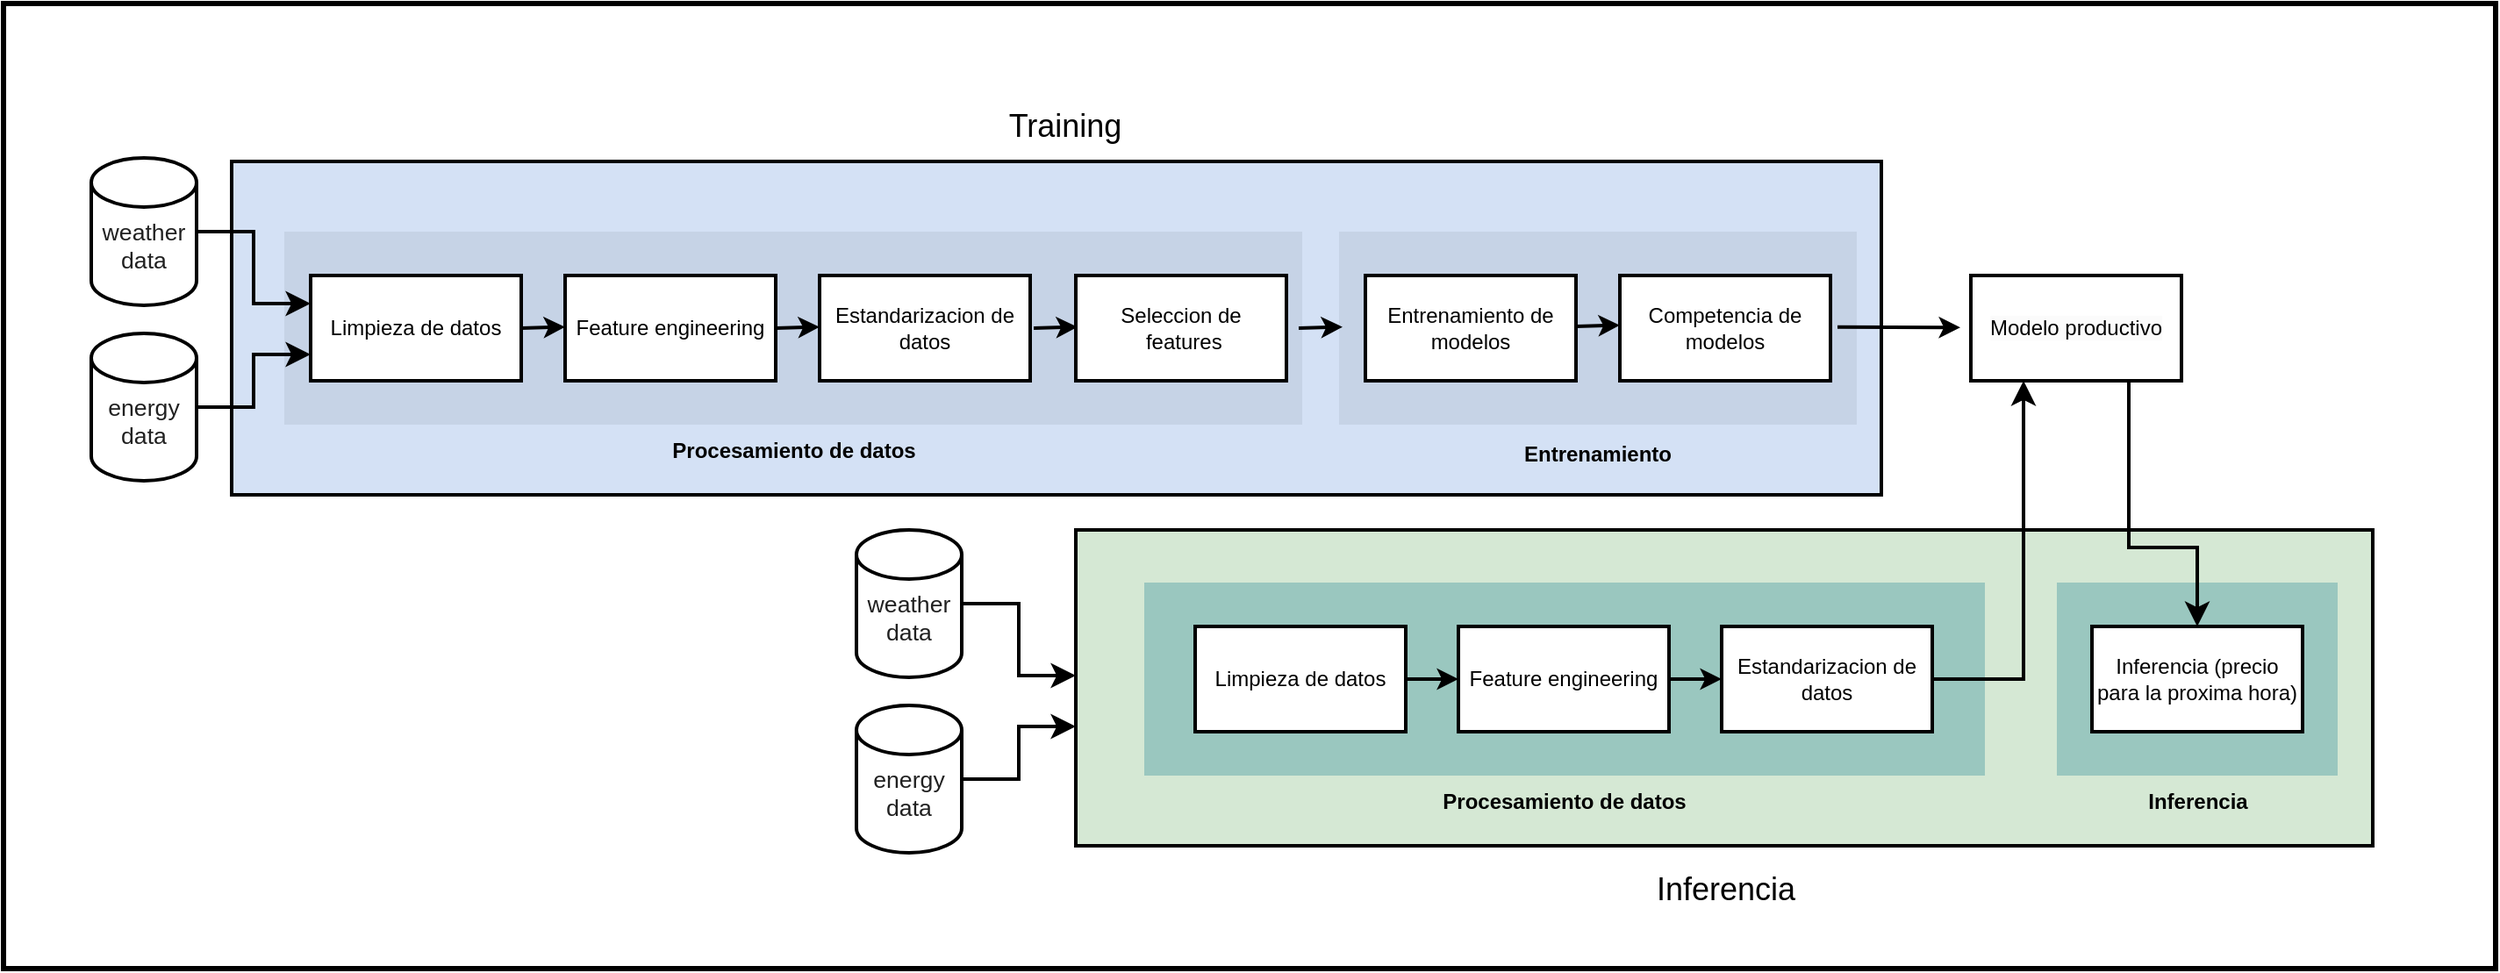 <mxfile version="21.6.8" type="device" pages="2">
  <diagram name="ML Pipelines" id="c7488fd3-1785-93aa-aadb-54a6760d102a">
    <mxGraphModel dx="1774" dy="1134" grid="1" gridSize="10" guides="1" tooltips="1" connect="1" arrows="1" fold="1" page="1" pageScale="1" pageWidth="1100" pageHeight="850" background="none" math="0" shadow="0">
      <root>
        <mxCell id="0" />
        <mxCell id="1" parent="0" />
        <mxCell id="Dt2uYkMpzI3F6ATibecE-1" value="" style="rounded=0;whiteSpace=wrap;html=1;fontFamily=Helvetica;fontSize=11;fontColor=default;strokeWidth=3;" vertex="1" parent="1">
          <mxGeometry x="30" y="20" width="1420" height="550" as="geometry" />
        </mxCell>
        <mxCell id="lE516W9BrcNPGL-mXA1g-10" value="" style="rounded=0;whiteSpace=wrap;html=1;fillColor=#d5e8d4;strokeWidth=2;" vertex="1" parent="1">
          <mxGeometry x="641" y="320" width="739" height="180" as="geometry" />
        </mxCell>
        <mxCell id="lE516W9BrcNPGL-mXA1g-12" value="" style="rounded=0;whiteSpace=wrap;html=1;fillColor=#9AC7BF;strokeColor=none;" vertex="1" parent="1">
          <mxGeometry x="1200" y="350" width="160" height="110" as="geometry" />
        </mxCell>
        <mxCell id="lE516W9BrcNPGL-mXA1g-8" value="" style="rounded=0;whiteSpace=wrap;html=1;fillColor=#9AC7BF;strokeColor=none;" vertex="1" parent="1">
          <mxGeometry x="680" y="350" width="479" height="110" as="geometry" />
        </mxCell>
        <mxCell id="Ns5SPeqArCk4n_GNvCZ8-6" value="&lt;meta charset=&quot;utf-8&quot;&gt;&lt;span style=&quot;color: rgb(0, 0, 0); font-family: Helvetica; font-size: 12px; font-style: normal; font-variant-ligatures: normal; font-variant-caps: normal; font-weight: 400; letter-spacing: normal; orphans: 2; text-align: center; text-indent: 0px; text-transform: none; widows: 2; word-spacing: 0px; -webkit-text-stroke-width: 0px; white-space: normal; background-color: rgb(251, 251, 251); text-decoration-thickness: initial; text-decoration-style: initial; text-decoration-color: initial; display: inline !important; float: none;&quot;&gt;Procesamiento de datos&lt;/span&gt;" style="rounded=0;whiteSpace=wrap;html=1;fillColor=#D4E1F5;strokeWidth=2;" parent="1" vertex="1">
          <mxGeometry x="160" y="110" width="940" height="190" as="geometry" />
        </mxCell>
        <mxCell id="Ns5SPeqArCk4n_GNvCZ8-5" value="" style="rounded=0;whiteSpace=wrap;html=1;fillColor=#C6D3E6;strokeColor=none;" parent="1" vertex="1">
          <mxGeometry x="190" y="150" width="580" height="110" as="geometry" />
        </mxCell>
        <mxCell id="Ns5SPeqArCk4n_GNvCZ8-4" value="" style="rounded=0;whiteSpace=wrap;html=1;fillColor=#C6D3E6;strokeColor=none;" parent="1" vertex="1">
          <mxGeometry x="791" y="150" width="295" height="110" as="geometry" />
        </mxCell>
        <mxCell id="O4P7K5hmGUn1pUFxMcrv-15" value="Limpieza de datos" style="rounded=0;whiteSpace=wrap;html=1;strokeWidth=2;" parent="1" vertex="1">
          <mxGeometry x="205" y="175" width="120" height="60" as="geometry" />
        </mxCell>
        <mxCell id="O4P7K5hmGUn1pUFxMcrv-17" value="Entrenamiento de modelos" style="rounded=0;whiteSpace=wrap;html=1;strokeWidth=2;" parent="1" vertex="1">
          <mxGeometry x="806" y="175" width="120" height="60" as="geometry" />
        </mxCell>
        <mxCell id="O4P7K5hmGUn1pUFxMcrv-18" value="Competencia de modelos" style="rounded=0;whiteSpace=wrap;html=1;strokeWidth=2;" parent="1" vertex="1">
          <mxGeometry x="951" y="175" width="120" height="60" as="geometry" />
        </mxCell>
        <mxCell id="O4P7K5hmGUn1pUFxMcrv-26" value="&lt;div&gt;&lt;span style=&quot;caret-color: rgb(0, 0, 0); text-align: start;&quot;&gt;&lt;span style=&quot;font-family: &amp;quot;Proxima Nova&amp;quot;, sans-serif; color: rgb(33, 33, 33); background-color: transparent; font-variant-alternates: normal; font-variant-numeric: normal; font-variant-east-asian: normal; font-variant-position: normal; vertical-align: baseline; white-space-collapse: preserve; font-size: 10pt;&quot;&gt;&lt;br&gt;&lt;/span&gt;&lt;/span&gt;&lt;/div&gt;&lt;span style=&quot;caret-color: rgb(0, 0, 0); text-align: start;&quot; id=&quot;docs-internal-guid-1a55de5e-7fff-5069-81a9-9959cb068317&quot;&gt;&lt;span style=&quot;font-family: &amp;quot;Proxima Nova&amp;quot;, sans-serif; color: rgb(33, 33, 33); background-color: transparent; font-variant-alternates: normal; font-variant-numeric: normal; font-variant-east-asian: normal; font-variant-position: normal; vertical-align: baseline; white-space-collapse: preserve; font-size: 10pt;&quot;&gt;weather&lt;/span&gt;&lt;/span&gt;&lt;div&gt;&lt;span style=&quot;caret-color: rgb(0, 0, 0); text-align: start;&quot;&gt;&lt;span style=&quot;font-family: &amp;quot;Proxima Nova&amp;quot;, sans-serif; color: rgb(33, 33, 33); background-color: transparent; font-variant-alternates: normal; font-variant-numeric: normal; font-variant-east-asian: normal; font-variant-position: normal; vertical-align: baseline; white-space-collapse: preserve; font-size: 10pt;&quot;&gt;data&lt;/span&gt;&lt;/span&gt;&lt;/div&gt;" style="strokeWidth=2;html=1;shape=mxgraph.flowchart.database;whiteSpace=wrap;" parent="1" vertex="1">
          <mxGeometry x="80" y="108" width="60" height="84" as="geometry" />
        </mxCell>
        <mxCell id="Ns5SPeqArCk4n_GNvCZ8-1" value="Feature engineering" style="rounded=0;whiteSpace=wrap;html=1;strokeWidth=2;" parent="1" vertex="1">
          <mxGeometry x="350" y="175" width="120" height="60" as="geometry" />
        </mxCell>
        <mxCell id="Ns5SPeqArCk4n_GNvCZ8-2" value="Seleccion de&lt;div&gt;&amp;nbsp;features&lt;/div&gt;" style="rounded=0;whiteSpace=wrap;html=1;strokeWidth=2;" parent="1" vertex="1">
          <mxGeometry x="641" y="175" width="120" height="60" as="geometry" />
        </mxCell>
        <mxCell id="Ns5SPeqArCk4n_GNvCZ8-3" value="Estandarizacion de datos" style="rounded=0;whiteSpace=wrap;html=1;strokeWidth=2;" parent="1" vertex="1">
          <mxGeometry x="495" y="175" width="120" height="60" as="geometry" />
        </mxCell>
        <mxCell id="Ns5SPeqArCk4n_GNvCZ8-19" value="Inferencia (precio para la proxima hora)" style="rounded=0;whiteSpace=wrap;html=1;strokeWidth=2;" parent="1" vertex="1">
          <mxGeometry x="1220" y="375" width="120" height="60" as="geometry" />
        </mxCell>
        <mxCell id="wfwtlIem_5rFGvwStvW3-1" value="&lt;font style=&quot;font-size: 18px;&quot;&gt;Training&lt;/font&gt;" style="text;html=1;align=center;verticalAlign=middle;whiteSpace=wrap;rounded=0;" parent="1" vertex="1">
          <mxGeometry x="605" y="80" width="60" height="20" as="geometry" />
        </mxCell>
        <mxCell id="wfwtlIem_5rFGvwStvW3-4" value="" style="endArrow=classic;html=1;rounded=0;exitX=1;exitY=0.5;exitDx=0;exitDy=0;strokeWidth=2;" parent="1" source="O4P7K5hmGUn1pUFxMcrv-15" edge="1">
          <mxGeometry width="50" height="50" relative="1" as="geometry">
            <mxPoint x="330" y="204.33" as="sourcePoint" />
            <mxPoint x="350" y="204.33" as="targetPoint" />
          </mxGeometry>
        </mxCell>
        <mxCell id="wfwtlIem_5rFGvwStvW3-5" value="&lt;b&gt;Procesamiento de datos&lt;/b&gt;" style="text;html=1;align=center;verticalAlign=middle;whiteSpace=wrap;rounded=0;" parent="1" vertex="1">
          <mxGeometry x="367.5" y="260" width="225" height="30" as="geometry" />
        </mxCell>
        <mxCell id="wfwtlIem_5rFGvwStvW3-6" value="&lt;b&gt;Entrenamiento&lt;/b&gt;" style="text;html=1;align=center;verticalAlign=middle;whiteSpace=wrap;rounded=0;" parent="1" vertex="1">
          <mxGeometry x="856" y="262" width="165" height="30" as="geometry" />
        </mxCell>
        <mxCell id="wfwtlIem_5rFGvwStvW3-7" value="" style="endArrow=classic;html=1;rounded=0;exitX=1;exitY=0.5;exitDx=0;exitDy=0;strokeWidth=2;" parent="1" edge="1">
          <mxGeometry width="50" height="50" relative="1" as="geometry">
            <mxPoint x="470" y="205" as="sourcePoint" />
            <mxPoint x="495" y="204.33" as="targetPoint" />
          </mxGeometry>
        </mxCell>
        <mxCell id="wfwtlIem_5rFGvwStvW3-8" value="" style="endArrow=classic;html=1;rounded=0;exitX=1;exitY=0.5;exitDx=0;exitDy=0;strokeWidth=2;" parent="1" edge="1">
          <mxGeometry width="50" height="50" relative="1" as="geometry">
            <mxPoint x="617" y="205" as="sourcePoint" />
            <mxPoint x="642" y="204.33" as="targetPoint" />
          </mxGeometry>
        </mxCell>
        <mxCell id="wfwtlIem_5rFGvwStvW3-9" value="" style="endArrow=classic;html=1;rounded=0;exitX=1;exitY=0.5;exitDx=0;exitDy=0;strokeWidth=2;" parent="1" edge="1">
          <mxGeometry width="50" height="50" relative="1" as="geometry">
            <mxPoint x="768" y="205" as="sourcePoint" />
            <mxPoint x="793" y="204.33" as="targetPoint" />
          </mxGeometry>
        </mxCell>
        <mxCell id="wfwtlIem_5rFGvwStvW3-10" value="" style="endArrow=classic;html=1;rounded=0;exitX=1;exitY=0.5;exitDx=0;exitDy=0;strokeWidth=2;" parent="1" edge="1">
          <mxGeometry width="50" height="50" relative="1" as="geometry">
            <mxPoint x="926" y="204" as="sourcePoint" />
            <mxPoint x="951" y="203.33" as="targetPoint" />
          </mxGeometry>
        </mxCell>
        <mxCell id="wfwtlIem_5rFGvwStvW3-12" value="" style="endArrow=classic;html=1;rounded=0;strokeWidth=2;" parent="1" edge="1">
          <mxGeometry width="50" height="50" relative="1" as="geometry">
            <mxPoint x="1075" y="204.33" as="sourcePoint" />
            <mxPoint x="1145" y="204.66" as="targetPoint" />
          </mxGeometry>
        </mxCell>
        <mxCell id="wfwtlIem_5rFGvwStvW3-13" value="&lt;meta charset=&quot;utf-8&quot;&gt;&lt;span style=&quot;color: rgb(0, 0, 0); font-family: Helvetica; font-size: 12px; font-style: normal; font-variant-ligatures: normal; font-variant-caps: normal; font-weight: 400; letter-spacing: normal; orphans: 2; text-align: center; text-indent: 0px; text-transform: none; widows: 2; word-spacing: 0px; -webkit-text-stroke-width: 0px; white-space: normal; background-color: rgb(251, 251, 251); text-decoration-thickness: initial; text-decoration-style: initial; text-decoration-color: initial; display: inline !important; float: none;&quot;&gt;Modelo productivo&lt;/span&gt;" style="rounded=0;whiteSpace=wrap;html=1;strokeWidth=2;" parent="1" vertex="1">
          <mxGeometry x="1151" y="175" width="120" height="60" as="geometry" />
        </mxCell>
        <mxCell id="wfwtlIem_5rFGvwStvW3-14" value="" style="edgeStyle=elbowEdgeStyle;elbow=vertical;endArrow=classic;html=1;curved=0;rounded=0;endSize=8;startSize=8;entryX=0.5;entryY=0;entryDx=0;entryDy=0;exitX=0.75;exitY=1;exitDx=0;exitDy=0;strokeWidth=2;" parent="1" source="wfwtlIem_5rFGvwStvW3-13" target="Ns5SPeqArCk4n_GNvCZ8-19" edge="1">
          <mxGeometry width="50" height="50" relative="1" as="geometry">
            <mxPoint x="1370" y="160" as="sourcePoint" />
            <mxPoint x="1420" y="110" as="targetPoint" />
            <Array as="points">
              <mxPoint x="1310" y="330" />
            </Array>
          </mxGeometry>
        </mxCell>
        <mxCell id="wfwtlIem_5rFGvwStvW3-15" value="Limpieza de datos" style="rounded=0;whiteSpace=wrap;html=1;strokeWidth=2;" parent="1" vertex="1">
          <mxGeometry x="709" y="375" width="120" height="60" as="geometry" />
        </mxCell>
        <mxCell id="lE516W9BrcNPGL-mXA1g-9" style="edgeStyle=orthogonalEdgeStyle;shape=connector;rounded=0;orthogonalLoop=1;jettySize=auto;html=1;entryX=0;entryY=0.5;entryDx=0;entryDy=0;labelBackgroundColor=default;strokeColor=default;strokeWidth=2;fontFamily=Helvetica;fontSize=11;fontColor=default;endArrow=classic;" edge="1" parent="1" source="wfwtlIem_5rFGvwStvW3-16" target="wfwtlIem_5rFGvwStvW3-17">
          <mxGeometry relative="1" as="geometry" />
        </mxCell>
        <mxCell id="wfwtlIem_5rFGvwStvW3-16" value="Feature engineering" style="rounded=0;whiteSpace=wrap;html=1;strokeWidth=2;" parent="1" vertex="1">
          <mxGeometry x="859" y="375" width="120" height="60" as="geometry" />
        </mxCell>
        <mxCell id="wfwtlIem_5rFGvwStvW3-17" value="Estandarizacion de datos" style="rounded=0;whiteSpace=wrap;html=1;strokeWidth=2;" parent="1" vertex="1">
          <mxGeometry x="1009" y="375" width="120" height="60" as="geometry" />
        </mxCell>
        <mxCell id="wfwtlIem_5rFGvwStvW3-18" value="" style="endArrow=classic;html=1;rounded=0;exitX=1;exitY=0.5;exitDx=0;exitDy=0;strokeWidth=2;entryX=0;entryY=0.5;entryDx=0;entryDy=0;" parent="1" source="wfwtlIem_5rFGvwStvW3-15" edge="1" target="wfwtlIem_5rFGvwStvW3-16">
          <mxGeometry width="50" height="50" relative="1" as="geometry">
            <mxPoint x="774" y="154.33" as="sourcePoint" />
            <mxPoint x="794" y="154.33" as="targetPoint" />
          </mxGeometry>
        </mxCell>
        <mxCell id="wfwtlIem_5rFGvwStvW3-20" value="" style="edgeStyle=segmentEdgeStyle;endArrow=classic;html=1;curved=0;rounded=0;endSize=8;startSize=8;strokeWidth=2;exitX=1;exitY=0.5;exitDx=0;exitDy=0;entryX=0.25;entryY=1;entryDx=0;entryDy=0;" parent="1" edge="1" target="wfwtlIem_5rFGvwStvW3-13" source="wfwtlIem_5rFGvwStvW3-17">
          <mxGeometry width="50" height="50" relative="1" as="geometry">
            <mxPoint x="1101" y="380" as="sourcePoint" />
            <mxPoint x="1170" y="240" as="targetPoint" />
          </mxGeometry>
        </mxCell>
        <mxCell id="wfwtlIem_5rFGvwStvW3-21" value="&lt;div&gt;&lt;span style=&quot;caret-color: rgb(0, 0, 0); text-align: start;&quot;&gt;&lt;span style=&quot;font-family: &amp;quot;Proxima Nova&amp;quot;, sans-serif; color: rgb(33, 33, 33); background-color: transparent; font-variant-alternates: normal; font-variant-numeric: normal; font-variant-east-asian: normal; font-variant-position: normal; vertical-align: baseline; white-space-collapse: preserve; font-size: 10pt;&quot;&gt;&lt;br&gt;&lt;/span&gt;&lt;/span&gt;&lt;/div&gt;&lt;div&gt;&lt;span style=&quot;caret-color: rgb(0, 0, 0); text-align: start;&quot;&gt;&lt;span style=&quot;font-family: &amp;quot;Proxima Nova&amp;quot;, sans-serif; color: rgb(33, 33, 33); background-color: transparent; font-variant-alternates: normal; font-variant-numeric: normal; font-variant-east-asian: normal; font-variant-position: normal; vertical-align: baseline; white-space-collapse: preserve; font-size: 10pt;&quot;&gt;energy&lt;/span&gt;&lt;/span&gt;&lt;/div&gt;&lt;div&gt;&lt;span style=&quot;caret-color: rgb(0, 0, 0); text-align: start;&quot;&gt;&lt;span style=&quot;font-family: &amp;quot;Proxima Nova&amp;quot;, sans-serif; color: rgb(33, 33, 33); background-color: transparent; font-variant-alternates: normal; font-variant-numeric: normal; font-variant-east-asian: normal; font-variant-position: normal; vertical-align: baseline; white-space-collapse: preserve; font-size: 10pt;&quot;&gt;data&lt;/span&gt;&lt;/span&gt;&lt;/div&gt;" style="strokeWidth=2;html=1;shape=mxgraph.flowchart.database;whiteSpace=wrap;" parent="1" vertex="1">
          <mxGeometry x="80" y="208" width="60" height="84" as="geometry" />
        </mxCell>
        <mxCell id="wfwtlIem_5rFGvwStvW3-22" value="" style="edgeStyle=elbowEdgeStyle;elbow=horizontal;endArrow=classic;html=1;curved=0;rounded=0;endSize=8;startSize=8;entryX=0;entryY=0.25;entryDx=0;entryDy=0;strokeWidth=2;exitX=1;exitY=0.5;exitDx=0;exitDy=0;exitPerimeter=0;" parent="1" edge="1" source="O4P7K5hmGUn1pUFxMcrv-26">
          <mxGeometry width="50" height="50" relative="1" as="geometry">
            <mxPoint x="160" y="151" as="sourcePoint" />
            <mxPoint x="205" y="191" as="targetPoint" />
          </mxGeometry>
        </mxCell>
        <mxCell id="wfwtlIem_5rFGvwStvW3-24" value="" style="edgeStyle=elbowEdgeStyle;elbow=horizontal;endArrow=classic;html=1;curved=0;rounded=0;endSize=8;startSize=8;entryX=0;entryY=0.75;entryDx=0;entryDy=0;exitX=1;exitY=0.5;exitDx=0;exitDy=0;exitPerimeter=0;strokeWidth=2;" parent="1" source="wfwtlIem_5rFGvwStvW3-21" target="O4P7K5hmGUn1pUFxMcrv-15" edge="1">
          <mxGeometry width="50" height="50" relative="1" as="geometry">
            <mxPoint x="170" y="203" as="sourcePoint" />
            <mxPoint x="215" y="243" as="targetPoint" />
          </mxGeometry>
        </mxCell>
        <mxCell id="wfwtlIem_5rFGvwStvW3-25" value="&lt;font style=&quot;font-size: 18px;&quot;&gt;Inferencia&lt;/font&gt;" style="text;html=1;align=center;verticalAlign=middle;whiteSpace=wrap;rounded=0;" parent="1" vertex="1">
          <mxGeometry x="963.5" y="510" width="95" height="30" as="geometry" />
        </mxCell>
        <mxCell id="lE516W9BrcNPGL-mXA1g-11" value="&lt;b&gt;Procesamiento de datos&lt;/b&gt;" style="text;html=1;align=center;verticalAlign=middle;whiteSpace=wrap;rounded=0;" vertex="1" parent="1">
          <mxGeometry x="807" y="460" width="225" height="30" as="geometry" />
        </mxCell>
        <mxCell id="lE516W9BrcNPGL-mXA1g-13" value="&lt;b&gt;Inferencia&lt;/b&gt;" style="text;html=1;align=center;verticalAlign=middle;whiteSpace=wrap;rounded=0;" vertex="1" parent="1">
          <mxGeometry x="1167.5" y="460" width="225" height="30" as="geometry" />
        </mxCell>
        <mxCell id="lE516W9BrcNPGL-mXA1g-14" value="&lt;div&gt;&lt;span style=&quot;caret-color: rgb(0, 0, 0); text-align: start;&quot;&gt;&lt;span style=&quot;font-family: &amp;quot;Proxima Nova&amp;quot;, sans-serif; color: rgb(33, 33, 33); background-color: transparent; font-variant-alternates: normal; font-variant-numeric: normal; font-variant-east-asian: normal; font-variant-position: normal; vertical-align: baseline; white-space-collapse: preserve; font-size: 10pt;&quot;&gt;&lt;br&gt;&lt;/span&gt;&lt;/span&gt;&lt;/div&gt;&lt;span style=&quot;caret-color: rgb(0, 0, 0); text-align: start;&quot; id=&quot;docs-internal-guid-1a55de5e-7fff-5069-81a9-9959cb068317&quot;&gt;&lt;span style=&quot;font-family: &amp;quot;Proxima Nova&amp;quot;, sans-serif; color: rgb(33, 33, 33); background-color: transparent; font-variant-alternates: normal; font-variant-numeric: normal; font-variant-east-asian: normal; font-variant-position: normal; vertical-align: baseline; white-space-collapse: preserve; font-size: 10pt;&quot;&gt;weather&lt;/span&gt;&lt;/span&gt;&lt;div&gt;&lt;span style=&quot;caret-color: rgb(0, 0, 0); text-align: start;&quot;&gt;&lt;span style=&quot;font-family: &amp;quot;Proxima Nova&amp;quot;, sans-serif; color: rgb(33, 33, 33); background-color: transparent; font-variant-alternates: normal; font-variant-numeric: normal; font-variant-east-asian: normal; font-variant-position: normal; vertical-align: baseline; white-space-collapse: preserve; font-size: 10pt;&quot;&gt;data&lt;/span&gt;&lt;/span&gt;&lt;/div&gt;" style="strokeWidth=2;html=1;shape=mxgraph.flowchart.database;whiteSpace=wrap;" vertex="1" parent="1">
          <mxGeometry x="516" y="320" width="60" height="84" as="geometry" />
        </mxCell>
        <mxCell id="lE516W9BrcNPGL-mXA1g-15" value="&lt;div&gt;&lt;span style=&quot;caret-color: rgb(0, 0, 0); text-align: start;&quot;&gt;&lt;span style=&quot;font-family: &amp;quot;Proxima Nova&amp;quot;, sans-serif; color: rgb(33, 33, 33); background-color: transparent; font-variant-alternates: normal; font-variant-numeric: normal; font-variant-east-asian: normal; font-variant-position: normal; vertical-align: baseline; white-space-collapse: preserve; font-size: 10pt;&quot;&gt;&lt;br&gt;&lt;/span&gt;&lt;/span&gt;&lt;/div&gt;&lt;div&gt;&lt;span style=&quot;caret-color: rgb(0, 0, 0); text-align: start;&quot;&gt;&lt;span style=&quot;font-family: &amp;quot;Proxima Nova&amp;quot;, sans-serif; color: rgb(33, 33, 33); background-color: transparent; font-variant-alternates: normal; font-variant-numeric: normal; font-variant-east-asian: normal; font-variant-position: normal; vertical-align: baseline; white-space-collapse: preserve; font-size: 10pt;&quot;&gt;energy&lt;/span&gt;&lt;/span&gt;&lt;/div&gt;&lt;div&gt;&lt;span style=&quot;caret-color: rgb(0, 0, 0); text-align: start;&quot;&gt;&lt;span style=&quot;font-family: &amp;quot;Proxima Nova&amp;quot;, sans-serif; color: rgb(33, 33, 33); background-color: transparent; font-variant-alternates: normal; font-variant-numeric: normal; font-variant-east-asian: normal; font-variant-position: normal; vertical-align: baseline; white-space-collapse: preserve; font-size: 10pt;&quot;&gt;data&lt;/span&gt;&lt;/span&gt;&lt;/div&gt;" style="strokeWidth=2;html=1;shape=mxgraph.flowchart.database;whiteSpace=wrap;" vertex="1" parent="1">
          <mxGeometry x="516" y="420" width="60" height="84" as="geometry" />
        </mxCell>
        <mxCell id="lE516W9BrcNPGL-mXA1g-16" value="" style="edgeStyle=elbowEdgeStyle;elbow=horizontal;endArrow=classic;html=1;curved=0;rounded=0;endSize=8;startSize=8;entryX=0;entryY=0.25;entryDx=0;entryDy=0;strokeWidth=2;exitX=1;exitY=0.5;exitDx=0;exitDy=0;exitPerimeter=0;" edge="1" parent="1" source="lE516W9BrcNPGL-mXA1g-14">
          <mxGeometry width="50" height="50" relative="1" as="geometry">
            <mxPoint x="596" y="363" as="sourcePoint" />
            <mxPoint x="641" y="403" as="targetPoint" />
          </mxGeometry>
        </mxCell>
        <mxCell id="lE516W9BrcNPGL-mXA1g-17" value="" style="edgeStyle=elbowEdgeStyle;elbow=horizontal;endArrow=classic;html=1;curved=0;rounded=0;endSize=8;startSize=8;entryX=0;entryY=0.75;entryDx=0;entryDy=0;exitX=1;exitY=0.5;exitDx=0;exitDy=0;exitPerimeter=0;strokeWidth=2;" edge="1" parent="1" source="lE516W9BrcNPGL-mXA1g-15">
          <mxGeometry width="50" height="50" relative="1" as="geometry">
            <mxPoint x="606" y="415" as="sourcePoint" />
            <mxPoint x="641" y="432" as="targetPoint" />
          </mxGeometry>
        </mxCell>
      </root>
    </mxGraphModel>
  </diagram>
  <diagram id="nZqWVI4Nt3j7B71pAX12" name="Architecture">
    <mxGraphModel dx="1461" dy="940" grid="1" gridSize="10" guides="1" tooltips="1" connect="1" arrows="1" fold="1" page="1" pageScale="1" pageWidth="827" pageHeight="1169" math="0" shadow="0">
      <root>
        <mxCell id="0" />
        <mxCell id="1" parent="0" />
        <mxCell id="ouTSIaOp6I1x_py3_BLi-23" value="" style="rounded=0;whiteSpace=wrap;html=1;fontFamily=Helvetica;fontSize=11;fontColor=default;strokeWidth=3;" vertex="1" parent="1">
          <mxGeometry x="30" y="20" width="1192" height="680" as="geometry" />
        </mxCell>
        <mxCell id="ouTSIaOp6I1x_py3_BLi-5" value="&lt;b&gt;Raw Datasets&lt;/b&gt;" style="edgeStyle=orthogonalEdgeStyle;rounded=0;orthogonalLoop=1;jettySize=auto;html=1;entryX=0;entryY=0.5;entryDx=0;entryDy=0;entryPerimeter=0;strokeWidth=2;" edge="1" parent="1" source="ouTSIaOp6I1x_py3_BLi-1" target="ouTSIaOp6I1x_py3_BLi-3">
          <mxGeometry x="0.029" y="19" relative="1" as="geometry">
            <mxPoint as="offset" />
          </mxGeometry>
        </mxCell>
        <mxCell id="ouTSIaOp6I1x_py3_BLi-1" value="" style="sketch=0;points=[[0,0,0],[0.25,0,0],[0.5,0,0],[0.75,0,0],[1,0,0],[0,1,0],[0.25,1,0],[0.5,1,0],[0.75,1,0],[1,1,0],[0,0.25,0],[0,0.5,0],[0,0.75,0],[1,0.25,0],[1,0.5,0],[1,0.75,0]];outlineConnect=0;fontColor=#232F3E;gradientColor=#60A337;gradientDirection=north;fillColor=#277116;strokeColor=#ffffff;dashed=0;verticalLabelPosition=bottom;verticalAlign=top;align=center;html=1;fontSize=12;fontStyle=0;aspect=fixed;shape=mxgraph.aws4.resourceIcon;resIcon=mxgraph.aws4.s3;" vertex="1" parent="1">
          <mxGeometry x="96.0" y="295" width="78" height="78" as="geometry" />
        </mxCell>
        <mxCell id="ouTSIaOp6I1x_py3_BLi-2" value="&lt;font style=&quot;font-size: 14px;&quot;&gt;&lt;b&gt;S3 Bucket&lt;br&gt;&lt;/b&gt;energy-price-forecasting&lt;br&gt;&lt;/font&gt;" style="text;html=1;align=center;verticalAlign=middle;resizable=0;points=[];autosize=1;strokeColor=none;fillColor=none;" vertex="1" parent="1">
          <mxGeometry x="50.0" y="380" width="170" height="50" as="geometry" />
        </mxCell>
        <mxCell id="ouTSIaOp6I1x_py3_BLi-9" value="&lt;b&gt;Champion Model&lt;/b&gt;" style="edgeStyle=orthogonalEdgeStyle;shape=connector;rounded=0;orthogonalLoop=1;jettySize=auto;html=1;entryX=0;entryY=0.5;entryDx=0;entryDy=0;entryPerimeter=0;labelBackgroundColor=default;strokeColor=default;strokeWidth=2;fontFamily=Helvetica;fontSize=11;fontColor=default;endArrow=classic;" edge="1" parent="1" source="ouTSIaOp6I1x_py3_BLi-3" target="ouTSIaOp6I1x_py3_BLi-8">
          <mxGeometry x="0.014" y="19" relative="1" as="geometry">
            <mxPoint as="offset" />
          </mxGeometry>
        </mxCell>
        <mxCell id="ouTSIaOp6I1x_py3_BLi-3" value="" style="sketch=0;points=[[0,0,0],[0.25,0,0],[0.5,0,0],[0.75,0,0],[1,0,0],[0,1,0],[0.25,1,0],[0.5,1,0],[0.75,1,0],[1,1,0],[0,0.25,0],[0,0.5,0],[0,0.75,0],[1,0.25,0],[1,0.5,0],[1,0.75,0]];outlineConnect=0;fontColor=#232F3E;gradientColor=#4AB29A;gradientDirection=north;fillColor=#116D5B;strokeColor=#ffffff;dashed=0;verticalLabelPosition=bottom;verticalAlign=top;align=center;html=1;fontSize=12;fontStyle=0;aspect=fixed;shape=mxgraph.aws4.resourceIcon;resIcon=mxgraph.aws4.sagemaker;" vertex="1" parent="1">
          <mxGeometry x="318.25" y="295.0" width="78" height="78" as="geometry" />
        </mxCell>
        <mxCell id="ouTSIaOp6I1x_py3_BLi-4" value="&lt;font style=&quot;font-size: 14px;&quot;&gt;&lt;b&gt;SageMaker Notebook&lt;br&gt;&lt;/b&gt;training.py&lt;br&gt;&lt;/font&gt;" style="text;html=1;align=center;verticalAlign=middle;resizable=0;points=[];autosize=1;strokeColor=none;fillColor=none;" vertex="1" parent="1">
          <mxGeometry x="272.25" y="380" width="170" height="50" as="geometry" />
        </mxCell>
        <mxCell id="ouTSIaOp6I1x_py3_BLi-18" style="edgeStyle=orthogonalEdgeStyle;shape=connector;rounded=0;orthogonalLoop=1;jettySize=auto;html=1;entryX=0.5;entryY=0.96;entryDx=0;entryDy=0;entryPerimeter=0;labelBackgroundColor=default;strokeColor=default;strokeWidth=2;fontFamily=Helvetica;fontSize=11;fontColor=default;endArrow=classic;" edge="1" parent="1" source="ouTSIaOp6I1x_py3_BLi-6" target="ouTSIaOp6I1x_py3_BLi-16">
          <mxGeometry relative="1" as="geometry" />
        </mxCell>
        <mxCell id="ouTSIaOp6I1x_py3_BLi-6" value="" style="sketch=0;points=[[0,0,0],[0.25,0,0],[0.5,0,0],[0.75,0,0],[1,0,0],[0,1,0],[0.25,1,0],[0.5,1,0],[0.75,1,0],[1,1,0],[0,0.25,0],[0,0.5,0],[0,0.75,0],[1,0.25,0],[1,0.5,0],[1,0.75,0]];outlineConnect=0;fontColor=#232F3E;gradientColor=#F78E04;gradientDirection=north;fillColor=#D05C17;strokeColor=#ffffff;dashed=0;verticalLabelPosition=bottom;verticalAlign=top;align=center;html=1;fontSize=12;fontStyle=0;aspect=fixed;shape=mxgraph.aws4.resourceIcon;resIcon=mxgraph.aws4.ecr;" vertex="1" parent="1">
          <mxGeometry x="816.25" y="525" width="78" height="78" as="geometry" />
        </mxCell>
        <mxCell id="ouTSIaOp6I1x_py3_BLi-7" value="&lt;font style=&quot;font-size: 14px;&quot;&gt;&lt;b&gt;ECR Repository&lt;br&gt;&lt;/b&gt;energy-price-forecasting-ecr&lt;br&gt;&lt;/font&gt;" style="text;html=1;align=center;verticalAlign=middle;resizable=0;points=[];autosize=1;strokeColor=none;fillColor=none;" vertex="1" parent="1">
          <mxGeometry x="755.25" y="615" width="200" height="50" as="geometry" />
        </mxCell>
        <mxCell id="ouTSIaOp6I1x_py3_BLi-14" style="edgeStyle=orthogonalEdgeStyle;shape=connector;rounded=0;orthogonalLoop=1;jettySize=auto;html=1;entryX=0;entryY=0.5;entryDx=0;entryDy=0;entryPerimeter=0;labelBackgroundColor=default;strokeColor=default;strokeWidth=2;fontFamily=Helvetica;fontSize=11;fontColor=default;endArrow=classic;" edge="1" parent="1" source="ouTSIaOp6I1x_py3_BLi-8" target="ouTSIaOp6I1x_py3_BLi-13">
          <mxGeometry relative="1" as="geometry" />
        </mxCell>
        <mxCell id="ouTSIaOp6I1x_py3_BLi-21" value="&lt;b&gt;Raw Datasets &amp;amp; Model&lt;/b&gt;" style="edgeLabel;html=1;align=center;verticalAlign=middle;resizable=0;points=[];fontSize=11;fontFamily=Helvetica;fontColor=default;" vertex="1" connectable="0" parent="ouTSIaOp6I1x_py3_BLi-14">
          <mxGeometry x="-0.005" y="-2" relative="1" as="geometry">
            <mxPoint y="-21" as="offset" />
          </mxGeometry>
        </mxCell>
        <mxCell id="ouTSIaOp6I1x_py3_BLi-8" value="" style="sketch=0;points=[[0,0,0],[0.25,0,0],[0.5,0,0],[0.75,0,0],[1,0,0],[0,1,0],[0.25,1,0],[0.5,1,0],[0.75,1,0],[1,1,0],[0,0.25,0],[0,0.5,0],[0,0.75,0],[1,0.25,0],[1,0.5,0],[1,0.75,0]];outlineConnect=0;fontColor=#232F3E;gradientColor=#60A337;gradientDirection=north;fillColor=#277116;strokeColor=#ffffff;dashed=0;verticalLabelPosition=bottom;verticalAlign=top;align=center;html=1;fontSize=12;fontStyle=0;aspect=fixed;shape=mxgraph.aws4.resourceIcon;resIcon=mxgraph.aws4.s3;" vertex="1" parent="1">
          <mxGeometry x="558.25" y="295" width="78" height="78" as="geometry" />
        </mxCell>
        <mxCell id="ouTSIaOp6I1x_py3_BLi-10" value="&lt;font style=&quot;font-size: 14px;&quot;&gt;&lt;b&gt;S3 Bucket&lt;br&gt;&lt;/b&gt;energy-price-forecasting&lt;br&gt;&lt;/font&gt;" style="text;html=1;align=center;verticalAlign=middle;resizable=0;points=[];autosize=1;strokeColor=none;fillColor=none;" vertex="1" parent="1">
          <mxGeometry x="512.25" y="380" width="170" height="50" as="geometry" />
        </mxCell>
        <mxCell id="ouTSIaOp6I1x_py3_BLi-17" style="edgeStyle=orthogonalEdgeStyle;shape=connector;rounded=0;orthogonalLoop=1;jettySize=auto;html=1;entryX=0.5;entryY=0;entryDx=0;entryDy=0;entryPerimeter=0;labelBackgroundColor=default;strokeColor=default;strokeWidth=2;fontFamily=Helvetica;fontSize=11;fontColor=default;endArrow=classic;" edge="1" parent="1" source="ouTSIaOp6I1x_py3_BLi-11" target="ouTSIaOp6I1x_py3_BLi-13">
          <mxGeometry relative="1" as="geometry" />
        </mxCell>
        <mxCell id="ouTSIaOp6I1x_py3_BLi-11" value="" style="sketch=0;points=[[0,0,0],[0.25,0,0],[0.5,0,0],[0.75,0,0],[1,0,0],[0,1,0],[0.25,1,0],[0.5,1,0],[0.75,1,0],[1,1,0],[0,0.25,0],[0,0.5,0],[0,0.75,0],[1,0.25,0],[1,0.5,0],[1,0.75,0]];outlineConnect=0;fontColor=#232F3E;gradientColor=#FF4F8B;gradientDirection=north;fillColor=#BC1356;strokeColor=#ffffff;dashed=0;verticalLabelPosition=bottom;verticalAlign=top;align=center;html=1;fontSize=12;fontStyle=0;aspect=fixed;shape=mxgraph.aws4.resourceIcon;resIcon=mxgraph.aws4.eventbridge;fontFamily=Helvetica;" vertex="1" parent="1">
          <mxGeometry x="816.25" y="107" width="78" height="78" as="geometry" />
        </mxCell>
        <mxCell id="ouTSIaOp6I1x_py3_BLi-12" value="&lt;font style=&quot;font-size: 14px;&quot;&gt;&lt;b&gt;EventBridge Scheadule&lt;br&gt;&lt;/b&gt;price-inference-60min&lt;br&gt;&lt;/font&gt;" style="text;html=1;align=center;verticalAlign=middle;resizable=0;points=[];autosize=1;strokeColor=none;fillColor=none;" vertex="1" parent="1">
          <mxGeometry x="765.25" y="50" width="180" height="50" as="geometry" />
        </mxCell>
        <mxCell id="ouTSIaOp6I1x_py3_BLi-22" value="&lt;b&gt;Inferences&lt;/b&gt;" style="edgeStyle=orthogonalEdgeStyle;shape=connector;rounded=0;orthogonalLoop=1;jettySize=auto;html=1;entryX=0;entryY=0.5;entryDx=0;entryDy=0;entryPerimeter=0;labelBackgroundColor=default;strokeColor=default;strokeWidth=2;fontFamily=Helvetica;fontSize=11;fontColor=default;endArrow=classic;" edge="1" parent="1" source="ouTSIaOp6I1x_py3_BLi-13" target="ouTSIaOp6I1x_py3_BLi-19">
          <mxGeometry x="-0.013" y="19" relative="1" as="geometry">
            <mxPoint as="offset" />
          </mxGeometry>
        </mxCell>
        <mxCell id="2lw2X4CCc4PJ3Vx7WqBR-2" style="edgeStyle=orthogonalEdgeStyle;shape=connector;rounded=0;orthogonalLoop=1;jettySize=auto;html=1;entryX=0;entryY=0.5;entryDx=0;entryDy=0;entryPerimeter=0;labelBackgroundColor=default;strokeColor=default;strokeWidth=2;fontFamily=Helvetica;fontSize=11;fontColor=default;endArrow=classic;exitX=1;exitY=0.75;exitDx=0;exitDy=0;exitPerimeter=0;" edge="1" parent="1" source="ouTSIaOp6I1x_py3_BLi-13" target="2lw2X4CCc4PJ3Vx7WqBR-1">
          <mxGeometry relative="1" as="geometry" />
        </mxCell>
        <mxCell id="2lw2X4CCc4PJ3Vx7WqBR-3" value="&lt;b&gt;Logs&lt;/b&gt;" style="edgeLabel;html=1;align=center;verticalAlign=middle;resizable=0;points=[];fontSize=11;fontFamily=Helvetica;fontColor=default;" vertex="1" connectable="0" parent="2lw2X4CCc4PJ3Vx7WqBR-2">
          <mxGeometry x="-0.012" y="-3" relative="1" as="geometry">
            <mxPoint x="24" y="14" as="offset" />
          </mxGeometry>
        </mxCell>
        <mxCell id="ouTSIaOp6I1x_py3_BLi-13" value="" style="sketch=0;points=[[0,0,0],[0.25,0,0],[0.5,0,0],[0.75,0,0],[1,0,0],[0,1,0],[0.25,1,0],[0.5,1,0],[0.75,1,0],[1,1,0],[0,0.25,0],[0,0.5,0],[0,0.75,0],[1,0.25,0],[1,0.5,0],[1,0.75,0]];outlineConnect=0;fontColor=#232F3E;gradientColor=#F78E04;gradientDirection=north;fillColor=#D05C17;strokeColor=#ffffff;dashed=0;verticalLabelPosition=bottom;verticalAlign=top;align=center;html=1;fontSize=12;fontStyle=0;aspect=fixed;shape=mxgraph.aws4.resourceIcon;resIcon=mxgraph.aws4.lambda;" vertex="1" parent="1">
          <mxGeometry x="816.25" y="295" width="78" height="78" as="geometry" />
        </mxCell>
        <mxCell id="ouTSIaOp6I1x_py3_BLi-16" value="&lt;font style=&quot;font-size: 14px;&quot;&gt;&lt;b&gt;Lambda&lt;br&gt;&lt;/b&gt;pricing-inference&lt;br&gt;&lt;/font&gt;" style="text;html=1;align=center;verticalAlign=middle;resizable=0;points=[];autosize=1;strokeColor=none;fillColor=none;" vertex="1" parent="1">
          <mxGeometry x="790.25" y="380" width="130" height="50" as="geometry" />
        </mxCell>
        <mxCell id="ouTSIaOp6I1x_py3_BLi-19" value="" style="sketch=0;points=[[0,0,0],[0.25,0,0],[0.5,0,0],[0.75,0,0],[1,0,0],[0,1,0],[0.25,1,0],[0.5,1,0],[0.75,1,0],[1,1,0],[0,0.25,0],[0,0.5,0],[0,0.75,0],[1,0.25,0],[1,0.5,0],[1,0.75,0]];outlineConnect=0;fontColor=#232F3E;gradientColor=#60A337;gradientDirection=north;fillColor=#277116;strokeColor=#ffffff;dashed=0;verticalLabelPosition=bottom;verticalAlign=top;align=center;html=1;fontSize=12;fontStyle=0;aspect=fixed;shape=mxgraph.aws4.resourceIcon;resIcon=mxgraph.aws4.s3;" vertex="1" parent="1">
          <mxGeometry x="1044.25" y="295" width="78" height="78" as="geometry" />
        </mxCell>
        <mxCell id="ouTSIaOp6I1x_py3_BLi-20" value="&lt;font style=&quot;font-size: 14px;&quot;&gt;&lt;b&gt;S3 Bucket&lt;br&gt;&lt;/b&gt;energy-price-forecasting&lt;br&gt;&lt;/font&gt;" style="text;html=1;align=center;verticalAlign=middle;resizable=0;points=[];autosize=1;strokeColor=none;fillColor=none;" vertex="1" parent="1">
          <mxGeometry x="998.25" y="380" width="170" height="50" as="geometry" />
        </mxCell>
        <mxCell id="2lw2X4CCc4PJ3Vx7WqBR-1" value="" style="sketch=0;points=[[0,0,0],[0.25,0,0],[0.5,0,0],[0.75,0,0],[1,0,0],[0,1,0],[0.25,1,0],[0.5,1,0],[0.75,1,0],[1,1,0],[0,0.25,0],[0,0.5,0],[0,0.75,0],[1,0.25,0],[1,0.5,0],[1,0.75,0]];points=[[0,0,0],[0.25,0,0],[0.5,0,0],[0.75,0,0],[1,0,0],[0,1,0],[0.25,1,0],[0.5,1,0],[0.75,1,0],[1,1,0],[0,0.25,0],[0,0.5,0],[0,0.75,0],[1,0.25,0],[1,0.5,0],[1,0.75,0]];outlineConnect=0;fontColor=#232F3E;gradientColor=#F34482;gradientDirection=north;fillColor=#BC1356;strokeColor=#ffffff;dashed=0;verticalLabelPosition=bottom;verticalAlign=top;align=center;html=1;fontSize=12;fontStyle=0;aspect=fixed;shape=mxgraph.aws4.resourceIcon;resIcon=mxgraph.aws4.cloudwatch_2;fontFamily=Helvetica;" vertex="1" parent="1">
          <mxGeometry x="1044.25" y="525" width="78" height="78" as="geometry" />
        </mxCell>
        <mxCell id="2lw2X4CCc4PJ3Vx7WqBR-4" value="&lt;font style=&quot;font-size: 14px;&quot;&gt;&lt;b&gt;CloudWatch&lt;/b&gt;&lt;br&gt;&lt;/font&gt;" style="text;html=1;align=center;verticalAlign=middle;resizable=0;points=[];autosize=1;strokeColor=none;fillColor=none;" vertex="1" parent="1">
          <mxGeometry x="1033.25" y="615" width="100" height="30" as="geometry" />
        </mxCell>
      </root>
    </mxGraphModel>
  </diagram>
</mxfile>
